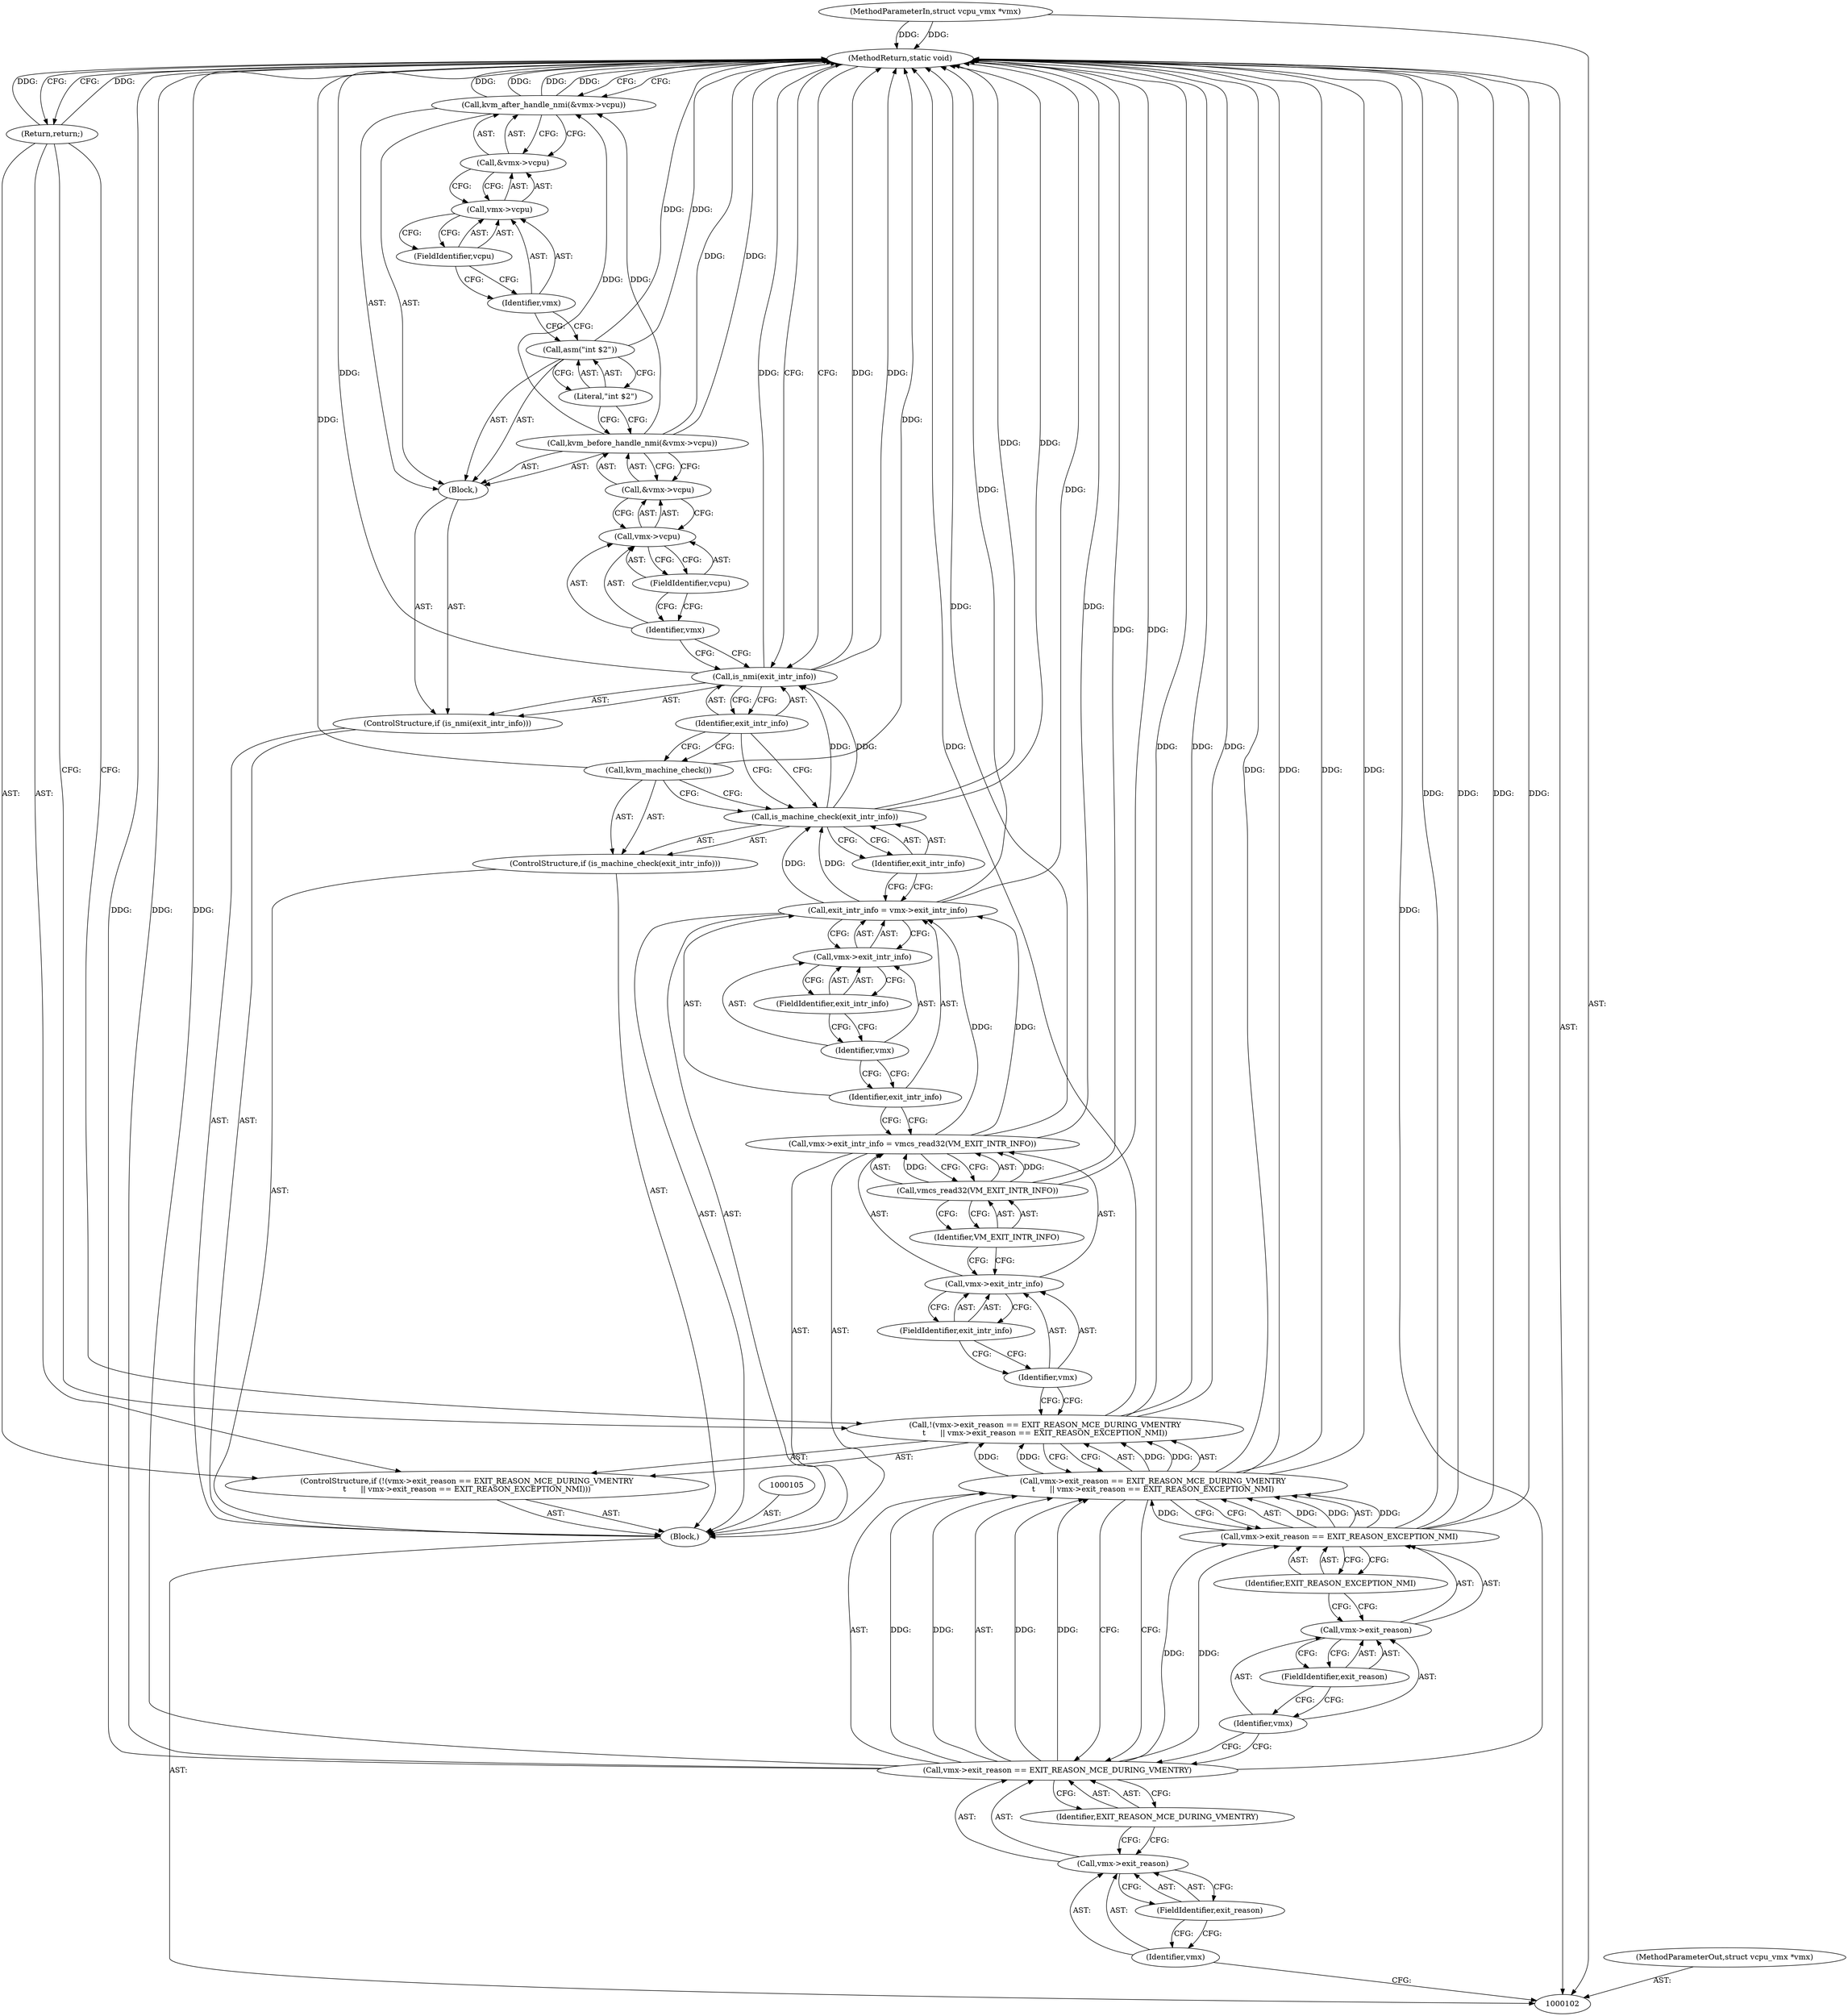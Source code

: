 digraph "0_linux_ef85b67385436ddc1998f45f1d6a210f935b3388_2" {
"1000151" [label="(MethodReturn,static void)"];
"1000103" [label="(MethodParameterIn,struct vcpu_vmx *vmx)"];
"1000214" [label="(MethodParameterOut,struct vcpu_vmx *vmx)"];
"1000126" [label="(Call,exit_intr_info = vmx->exit_intr_info)"];
"1000127" [label="(Identifier,exit_intr_info)"];
"1000128" [label="(Call,vmx->exit_intr_info)"];
"1000129" [label="(Identifier,vmx)"];
"1000130" [label="(FieldIdentifier,exit_intr_info)"];
"1000131" [label="(ControlStructure,if (is_machine_check(exit_intr_info)))"];
"1000133" [label="(Identifier,exit_intr_info)"];
"1000132" [label="(Call,is_machine_check(exit_intr_info))"];
"1000134" [label="(Call,kvm_machine_check())"];
"1000135" [label="(ControlStructure,if (is_nmi(exit_intr_info)))"];
"1000137" [label="(Identifier,exit_intr_info)"];
"1000138" [label="(Block,)"];
"1000136" [label="(Call,is_nmi(exit_intr_info))"];
"1000140" [label="(Call,&vmx->vcpu)"];
"1000141" [label="(Call,vmx->vcpu)"];
"1000142" [label="(Identifier,vmx)"];
"1000139" [label="(Call,kvm_before_handle_nmi(&vmx->vcpu))"];
"1000143" [label="(FieldIdentifier,vcpu)"];
"1000144" [label="(Call,asm(\"int $2\"))"];
"1000145" [label="(Literal,\"int $2\")"];
"1000104" [label="(Block,)"];
"1000147" [label="(Call,&vmx->vcpu)"];
"1000148" [label="(Call,vmx->vcpu)"];
"1000149" [label="(Identifier,vmx)"];
"1000146" [label="(Call,kvm_after_handle_nmi(&vmx->vcpu))"];
"1000150" [label="(FieldIdentifier,vcpu)"];
"1000106" [label="(ControlStructure,if (!(vmx->exit_reason == EXIT_REASON_MCE_DURING_VMENTRY\n\t      || vmx->exit_reason == EXIT_REASON_EXCEPTION_NMI)))"];
"1000112" [label="(FieldIdentifier,exit_reason)"];
"1000113" [label="(Identifier,EXIT_REASON_MCE_DURING_VMENTRY)"];
"1000107" [label="(Call,!(vmx->exit_reason == EXIT_REASON_MCE_DURING_VMENTRY\n\t      || vmx->exit_reason == EXIT_REASON_EXCEPTION_NMI))"];
"1000108" [label="(Call,vmx->exit_reason == EXIT_REASON_MCE_DURING_VMENTRY\n\t      || vmx->exit_reason == EXIT_REASON_EXCEPTION_NMI)"];
"1000109" [label="(Call,vmx->exit_reason == EXIT_REASON_MCE_DURING_VMENTRY)"];
"1000110" [label="(Call,vmx->exit_reason)"];
"1000111" [label="(Identifier,vmx)"];
"1000114" [label="(Call,vmx->exit_reason == EXIT_REASON_EXCEPTION_NMI)"];
"1000115" [label="(Call,vmx->exit_reason)"];
"1000116" [label="(Identifier,vmx)"];
"1000117" [label="(FieldIdentifier,exit_reason)"];
"1000118" [label="(Identifier,EXIT_REASON_EXCEPTION_NMI)"];
"1000119" [label="(Return,return;)"];
"1000120" [label="(Call,vmx->exit_intr_info = vmcs_read32(VM_EXIT_INTR_INFO))"];
"1000121" [label="(Call,vmx->exit_intr_info)"];
"1000122" [label="(Identifier,vmx)"];
"1000124" [label="(Call,vmcs_read32(VM_EXIT_INTR_INFO))"];
"1000125" [label="(Identifier,VM_EXIT_INTR_INFO)"];
"1000123" [label="(FieldIdentifier,exit_intr_info)"];
"1000151" -> "1000102"  [label="AST: "];
"1000151" -> "1000119"  [label="CFG: "];
"1000151" -> "1000146"  [label="CFG: "];
"1000151" -> "1000136"  [label="CFG: "];
"1000119" -> "1000151"  [label="DDG: "];
"1000124" -> "1000151"  [label="DDG: "];
"1000107" -> "1000151"  [label="DDG: "];
"1000107" -> "1000151"  [label="DDG: "];
"1000108" -> "1000151"  [label="DDG: "];
"1000108" -> "1000151"  [label="DDG: "];
"1000114" -> "1000151"  [label="DDG: "];
"1000114" -> "1000151"  [label="DDG: "];
"1000136" -> "1000151"  [label="DDG: "];
"1000136" -> "1000151"  [label="DDG: "];
"1000126" -> "1000151"  [label="DDG: "];
"1000146" -> "1000151"  [label="DDG: "];
"1000146" -> "1000151"  [label="DDG: "];
"1000120" -> "1000151"  [label="DDG: "];
"1000132" -> "1000151"  [label="DDG: "];
"1000139" -> "1000151"  [label="DDG: "];
"1000103" -> "1000151"  [label="DDG: "];
"1000144" -> "1000151"  [label="DDG: "];
"1000134" -> "1000151"  [label="DDG: "];
"1000109" -> "1000151"  [label="DDG: "];
"1000109" -> "1000151"  [label="DDG: "];
"1000103" -> "1000102"  [label="AST: "];
"1000103" -> "1000151"  [label="DDG: "];
"1000214" -> "1000102"  [label="AST: "];
"1000126" -> "1000104"  [label="AST: "];
"1000126" -> "1000128"  [label="CFG: "];
"1000127" -> "1000126"  [label="AST: "];
"1000128" -> "1000126"  [label="AST: "];
"1000133" -> "1000126"  [label="CFG: "];
"1000126" -> "1000151"  [label="DDG: "];
"1000120" -> "1000126"  [label="DDG: "];
"1000126" -> "1000132"  [label="DDG: "];
"1000127" -> "1000126"  [label="AST: "];
"1000127" -> "1000120"  [label="CFG: "];
"1000129" -> "1000127"  [label="CFG: "];
"1000128" -> "1000126"  [label="AST: "];
"1000128" -> "1000130"  [label="CFG: "];
"1000129" -> "1000128"  [label="AST: "];
"1000130" -> "1000128"  [label="AST: "];
"1000126" -> "1000128"  [label="CFG: "];
"1000129" -> "1000128"  [label="AST: "];
"1000129" -> "1000127"  [label="CFG: "];
"1000130" -> "1000129"  [label="CFG: "];
"1000130" -> "1000128"  [label="AST: "];
"1000130" -> "1000129"  [label="CFG: "];
"1000128" -> "1000130"  [label="CFG: "];
"1000131" -> "1000104"  [label="AST: "];
"1000132" -> "1000131"  [label="AST: "];
"1000134" -> "1000131"  [label="AST: "];
"1000133" -> "1000132"  [label="AST: "];
"1000133" -> "1000126"  [label="CFG: "];
"1000132" -> "1000133"  [label="CFG: "];
"1000132" -> "1000131"  [label="AST: "];
"1000132" -> "1000133"  [label="CFG: "];
"1000133" -> "1000132"  [label="AST: "];
"1000134" -> "1000132"  [label="CFG: "];
"1000137" -> "1000132"  [label="CFG: "];
"1000132" -> "1000151"  [label="DDG: "];
"1000126" -> "1000132"  [label="DDG: "];
"1000132" -> "1000136"  [label="DDG: "];
"1000134" -> "1000131"  [label="AST: "];
"1000134" -> "1000132"  [label="CFG: "];
"1000137" -> "1000134"  [label="CFG: "];
"1000134" -> "1000151"  [label="DDG: "];
"1000135" -> "1000104"  [label="AST: "];
"1000136" -> "1000135"  [label="AST: "];
"1000138" -> "1000135"  [label="AST: "];
"1000137" -> "1000136"  [label="AST: "];
"1000137" -> "1000134"  [label="CFG: "];
"1000137" -> "1000132"  [label="CFG: "];
"1000136" -> "1000137"  [label="CFG: "];
"1000138" -> "1000135"  [label="AST: "];
"1000139" -> "1000138"  [label="AST: "];
"1000144" -> "1000138"  [label="AST: "];
"1000146" -> "1000138"  [label="AST: "];
"1000136" -> "1000135"  [label="AST: "];
"1000136" -> "1000137"  [label="CFG: "];
"1000137" -> "1000136"  [label="AST: "];
"1000142" -> "1000136"  [label="CFG: "];
"1000151" -> "1000136"  [label="CFG: "];
"1000136" -> "1000151"  [label="DDG: "];
"1000136" -> "1000151"  [label="DDG: "];
"1000132" -> "1000136"  [label="DDG: "];
"1000140" -> "1000139"  [label="AST: "];
"1000140" -> "1000141"  [label="CFG: "];
"1000141" -> "1000140"  [label="AST: "];
"1000139" -> "1000140"  [label="CFG: "];
"1000141" -> "1000140"  [label="AST: "];
"1000141" -> "1000143"  [label="CFG: "];
"1000142" -> "1000141"  [label="AST: "];
"1000143" -> "1000141"  [label="AST: "];
"1000140" -> "1000141"  [label="CFG: "];
"1000142" -> "1000141"  [label="AST: "];
"1000142" -> "1000136"  [label="CFG: "];
"1000143" -> "1000142"  [label="CFG: "];
"1000139" -> "1000138"  [label="AST: "];
"1000139" -> "1000140"  [label="CFG: "];
"1000140" -> "1000139"  [label="AST: "];
"1000145" -> "1000139"  [label="CFG: "];
"1000139" -> "1000151"  [label="DDG: "];
"1000139" -> "1000146"  [label="DDG: "];
"1000143" -> "1000141"  [label="AST: "];
"1000143" -> "1000142"  [label="CFG: "];
"1000141" -> "1000143"  [label="CFG: "];
"1000144" -> "1000138"  [label="AST: "];
"1000144" -> "1000145"  [label="CFG: "];
"1000145" -> "1000144"  [label="AST: "];
"1000149" -> "1000144"  [label="CFG: "];
"1000144" -> "1000151"  [label="DDG: "];
"1000145" -> "1000144"  [label="AST: "];
"1000145" -> "1000139"  [label="CFG: "];
"1000144" -> "1000145"  [label="CFG: "];
"1000104" -> "1000102"  [label="AST: "];
"1000105" -> "1000104"  [label="AST: "];
"1000106" -> "1000104"  [label="AST: "];
"1000120" -> "1000104"  [label="AST: "];
"1000126" -> "1000104"  [label="AST: "];
"1000131" -> "1000104"  [label="AST: "];
"1000135" -> "1000104"  [label="AST: "];
"1000147" -> "1000146"  [label="AST: "];
"1000147" -> "1000148"  [label="CFG: "];
"1000148" -> "1000147"  [label="AST: "];
"1000146" -> "1000147"  [label="CFG: "];
"1000148" -> "1000147"  [label="AST: "];
"1000148" -> "1000150"  [label="CFG: "];
"1000149" -> "1000148"  [label="AST: "];
"1000150" -> "1000148"  [label="AST: "];
"1000147" -> "1000148"  [label="CFG: "];
"1000149" -> "1000148"  [label="AST: "];
"1000149" -> "1000144"  [label="CFG: "];
"1000150" -> "1000149"  [label="CFG: "];
"1000146" -> "1000138"  [label="AST: "];
"1000146" -> "1000147"  [label="CFG: "];
"1000147" -> "1000146"  [label="AST: "];
"1000151" -> "1000146"  [label="CFG: "];
"1000146" -> "1000151"  [label="DDG: "];
"1000146" -> "1000151"  [label="DDG: "];
"1000139" -> "1000146"  [label="DDG: "];
"1000150" -> "1000148"  [label="AST: "];
"1000150" -> "1000149"  [label="CFG: "];
"1000148" -> "1000150"  [label="CFG: "];
"1000106" -> "1000104"  [label="AST: "];
"1000107" -> "1000106"  [label="AST: "];
"1000119" -> "1000106"  [label="AST: "];
"1000112" -> "1000110"  [label="AST: "];
"1000112" -> "1000111"  [label="CFG: "];
"1000110" -> "1000112"  [label="CFG: "];
"1000113" -> "1000109"  [label="AST: "];
"1000113" -> "1000110"  [label="CFG: "];
"1000109" -> "1000113"  [label="CFG: "];
"1000107" -> "1000106"  [label="AST: "];
"1000107" -> "1000108"  [label="CFG: "];
"1000108" -> "1000107"  [label="AST: "];
"1000119" -> "1000107"  [label="CFG: "];
"1000122" -> "1000107"  [label="CFG: "];
"1000107" -> "1000151"  [label="DDG: "];
"1000107" -> "1000151"  [label="DDG: "];
"1000108" -> "1000107"  [label="DDG: "];
"1000108" -> "1000107"  [label="DDG: "];
"1000108" -> "1000107"  [label="AST: "];
"1000108" -> "1000109"  [label="CFG: "];
"1000108" -> "1000114"  [label="CFG: "];
"1000109" -> "1000108"  [label="AST: "];
"1000114" -> "1000108"  [label="AST: "];
"1000107" -> "1000108"  [label="CFG: "];
"1000108" -> "1000151"  [label="DDG: "];
"1000108" -> "1000151"  [label="DDG: "];
"1000108" -> "1000107"  [label="DDG: "];
"1000108" -> "1000107"  [label="DDG: "];
"1000109" -> "1000108"  [label="DDG: "];
"1000109" -> "1000108"  [label="DDG: "];
"1000114" -> "1000108"  [label="DDG: "];
"1000114" -> "1000108"  [label="DDG: "];
"1000109" -> "1000108"  [label="AST: "];
"1000109" -> "1000113"  [label="CFG: "];
"1000110" -> "1000109"  [label="AST: "];
"1000113" -> "1000109"  [label="AST: "];
"1000116" -> "1000109"  [label="CFG: "];
"1000108" -> "1000109"  [label="CFG: "];
"1000109" -> "1000151"  [label="DDG: "];
"1000109" -> "1000151"  [label="DDG: "];
"1000109" -> "1000108"  [label="DDG: "];
"1000109" -> "1000108"  [label="DDG: "];
"1000109" -> "1000114"  [label="DDG: "];
"1000110" -> "1000109"  [label="AST: "];
"1000110" -> "1000112"  [label="CFG: "];
"1000111" -> "1000110"  [label="AST: "];
"1000112" -> "1000110"  [label="AST: "];
"1000113" -> "1000110"  [label="CFG: "];
"1000111" -> "1000110"  [label="AST: "];
"1000111" -> "1000102"  [label="CFG: "];
"1000112" -> "1000111"  [label="CFG: "];
"1000114" -> "1000108"  [label="AST: "];
"1000114" -> "1000118"  [label="CFG: "];
"1000115" -> "1000114"  [label="AST: "];
"1000118" -> "1000114"  [label="AST: "];
"1000108" -> "1000114"  [label="CFG: "];
"1000114" -> "1000151"  [label="DDG: "];
"1000114" -> "1000151"  [label="DDG: "];
"1000114" -> "1000108"  [label="DDG: "];
"1000114" -> "1000108"  [label="DDG: "];
"1000109" -> "1000114"  [label="DDG: "];
"1000115" -> "1000114"  [label="AST: "];
"1000115" -> "1000117"  [label="CFG: "];
"1000116" -> "1000115"  [label="AST: "];
"1000117" -> "1000115"  [label="AST: "];
"1000118" -> "1000115"  [label="CFG: "];
"1000116" -> "1000115"  [label="AST: "];
"1000116" -> "1000109"  [label="CFG: "];
"1000117" -> "1000116"  [label="CFG: "];
"1000117" -> "1000115"  [label="AST: "];
"1000117" -> "1000116"  [label="CFG: "];
"1000115" -> "1000117"  [label="CFG: "];
"1000118" -> "1000114"  [label="AST: "];
"1000118" -> "1000115"  [label="CFG: "];
"1000114" -> "1000118"  [label="CFG: "];
"1000119" -> "1000106"  [label="AST: "];
"1000119" -> "1000107"  [label="CFG: "];
"1000151" -> "1000119"  [label="CFG: "];
"1000119" -> "1000151"  [label="DDG: "];
"1000120" -> "1000104"  [label="AST: "];
"1000120" -> "1000124"  [label="CFG: "];
"1000121" -> "1000120"  [label="AST: "];
"1000124" -> "1000120"  [label="AST: "];
"1000127" -> "1000120"  [label="CFG: "];
"1000120" -> "1000151"  [label="DDG: "];
"1000124" -> "1000120"  [label="DDG: "];
"1000120" -> "1000126"  [label="DDG: "];
"1000121" -> "1000120"  [label="AST: "];
"1000121" -> "1000123"  [label="CFG: "];
"1000122" -> "1000121"  [label="AST: "];
"1000123" -> "1000121"  [label="AST: "];
"1000125" -> "1000121"  [label="CFG: "];
"1000122" -> "1000121"  [label="AST: "];
"1000122" -> "1000107"  [label="CFG: "];
"1000123" -> "1000122"  [label="CFG: "];
"1000124" -> "1000120"  [label="AST: "];
"1000124" -> "1000125"  [label="CFG: "];
"1000125" -> "1000124"  [label="AST: "];
"1000120" -> "1000124"  [label="CFG: "];
"1000124" -> "1000151"  [label="DDG: "];
"1000124" -> "1000120"  [label="DDG: "];
"1000125" -> "1000124"  [label="AST: "];
"1000125" -> "1000121"  [label="CFG: "];
"1000124" -> "1000125"  [label="CFG: "];
"1000123" -> "1000121"  [label="AST: "];
"1000123" -> "1000122"  [label="CFG: "];
"1000121" -> "1000123"  [label="CFG: "];
}

